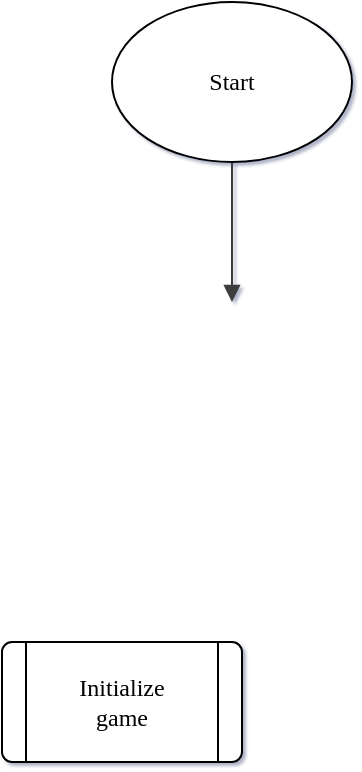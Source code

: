 <mxfile version="21.6.8" type="device">
  <diagram name="Page-1" id="qqRB_mcPfAVfkhwQK6HG">
    <mxGraphModel dx="1426" dy="873" grid="1" gridSize="10" guides="1" tooltips="1" connect="1" arrows="1" fold="1" page="1" pageScale="1" pageWidth="1169" pageHeight="827" math="0" shadow="1">
      <root>
        <mxCell id="0" />
        <mxCell id="1" parent="0" />
        <mxCell id="VQ7FhGg_eI2bmQlYmHE1-4" style="edgeStyle=orthogonalEdgeStyle;rounded=1;jumpStyle=arc;jumpSize=10;html=1;strokeColor=#3D3D3D;fontFamily=consolas;endArrow=block;endFill=1;endSize=6;" edge="1" parent="1" source="VQ7FhGg_eI2bmQlYmHE1-2">
          <mxGeometry relative="1" as="geometry">
            <mxPoint x="585" y="190" as="targetPoint" />
          </mxGeometry>
        </mxCell>
        <mxCell id="VQ7FhGg_eI2bmQlYmHE1-2" value="Start" style="ellipse;whiteSpace=wrap;html=1;rounded=1;strokeWidth=1;fontFamily=D2Coding ligature;" vertex="1" parent="1">
          <mxGeometry x="525" y="40" width="120" height="80" as="geometry" />
        </mxCell>
        <mxCell id="VQ7FhGg_eI2bmQlYmHE1-5" value="Initialize&lt;br&gt;game" style="shape=process;whiteSpace=wrap;html=1;backgroundOutline=1;rounded=1;strokeWidth=1;fontFamily=D2Coding ligature;arcSize=10;absoluteArcSize=1;" vertex="1" parent="1">
          <mxGeometry x="470" y="360" width="120" height="60" as="geometry" />
        </mxCell>
      </root>
    </mxGraphModel>
  </diagram>
</mxfile>
